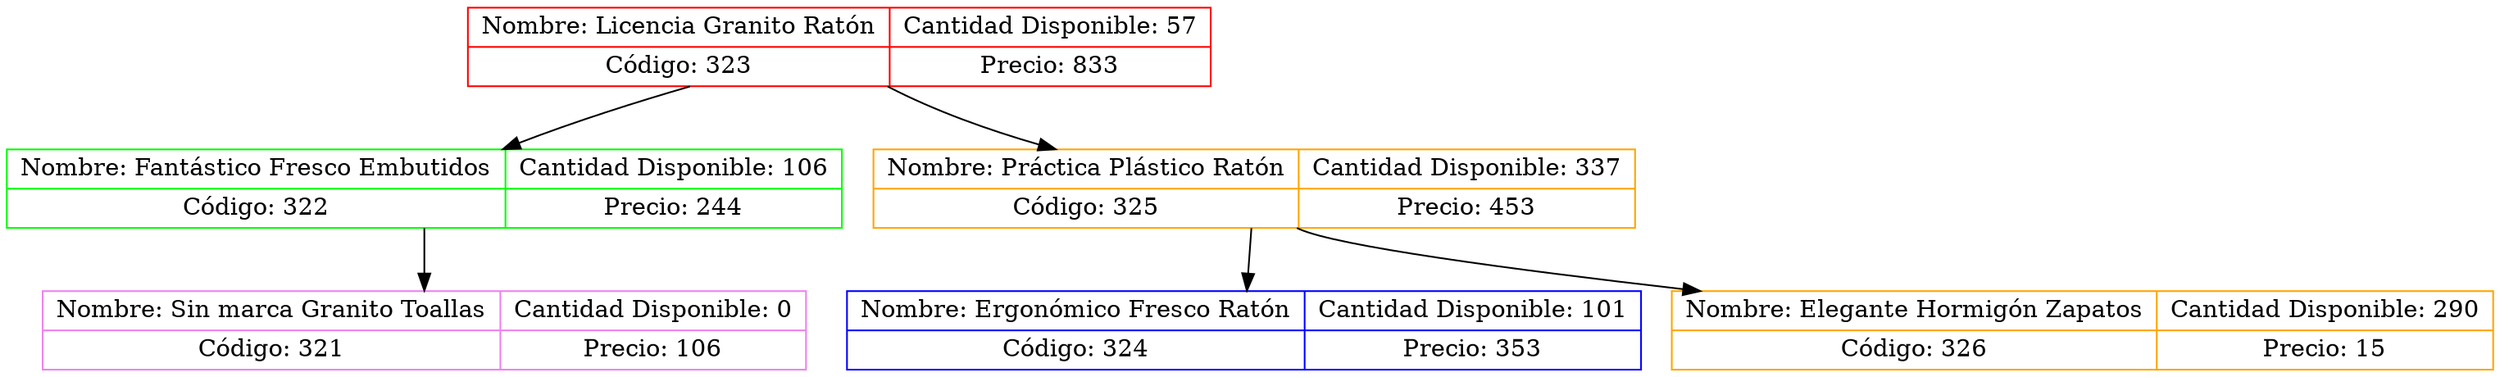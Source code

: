 digraph Arbol{node[shape="record"];
node0xc000041bc0[label="{Nombre: Licencia Granito Ratón|Código: 323}|{Cantidad Disponible: 57|Precio: 833}" color="red"];
node0xc000041b00[label="{Nombre: Fantástico Fresco Embutidos|Código: 322}|{Cantidad Disponible: 106|Precio: 244}" color="green"];
node0xc000041bc0:f0->node0xc000041b00:f1
node0xc000041c20[label="{Nombre: Sin marca Granito Toallas|Código: 321}|{Cantidad Disponible: 0|Precio: 106}" color="violet"];
node0xc000041b00:f0->node0xc000041c20:f1
node0xc000041a40[label="{Nombre: Práctica Plástico Ratón|Código: 325}|{Cantidad Disponible: 337|Precio: 453}" color="orange"];
node0xc000041bc0:f2->node0xc000041a40:f1
node0xc000041b60[label="{Nombre: Ergonómico Fresco Ratón|Código: 324}|{Cantidad Disponible: 101|Precio: 353}" color="blue"];
node0xc000041a40:f0->node0xc000041b60:f1
node0xc000041aa0[label="{Nombre: Elegante Hormigón Zapatos|Código: 326}|{Cantidad Disponible: 290|Precio: 15}" color="orange"];
node0xc000041a40:f2->node0xc000041aa0:f1
}
